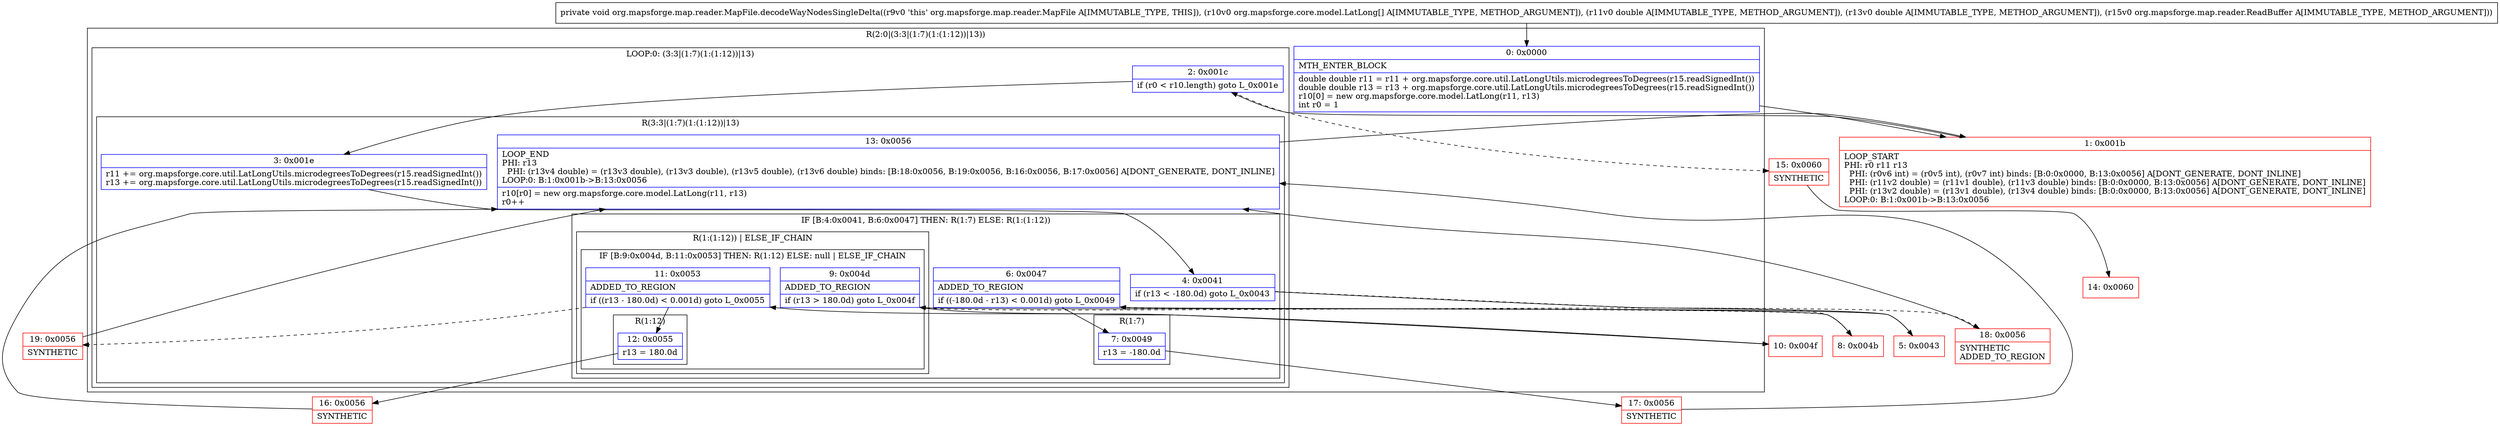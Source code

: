 digraph "CFG fororg.mapsforge.map.reader.MapFile.decodeWayNodesSingleDelta([Lorg\/mapsforge\/core\/model\/LatLong;DDLorg\/mapsforge\/map\/reader\/ReadBuffer;)V" {
subgraph cluster_Region_1053049031 {
label = "R(2:0|(3:3|(1:7)(1:(1:12))|13))";
node [shape=record,color=blue];
Node_0 [shape=record,label="{0\:\ 0x0000|MTH_ENTER_BLOCK\l|double double r11 = r11 + org.mapsforge.core.util.LatLongUtils.microdegreesToDegrees(r15.readSignedInt())\ldouble double r13 = r13 + org.mapsforge.core.util.LatLongUtils.microdegreesToDegrees(r15.readSignedInt())\lr10[0] = new org.mapsforge.core.model.LatLong(r11, r13)\lint r0 = 1\l}"];
subgraph cluster_LoopRegion_553827700 {
label = "LOOP:0: (3:3|(1:7)(1:(1:12))|13)";
node [shape=record,color=blue];
Node_2 [shape=record,label="{2\:\ 0x001c|if (r0 \< r10.length) goto L_0x001e\l}"];
subgraph cluster_Region_1314114330 {
label = "R(3:3|(1:7)(1:(1:12))|13)";
node [shape=record,color=blue];
Node_3 [shape=record,label="{3\:\ 0x001e|r11 += org.mapsforge.core.util.LatLongUtils.microdegreesToDegrees(r15.readSignedInt())\lr13 += org.mapsforge.core.util.LatLongUtils.microdegreesToDegrees(r15.readSignedInt())\l}"];
subgraph cluster_IfRegion_1209443017 {
label = "IF [B:4:0x0041, B:6:0x0047] THEN: R(1:7) ELSE: R(1:(1:12))";
node [shape=record,color=blue];
Node_4 [shape=record,label="{4\:\ 0x0041|if (r13 \< \-180.0d) goto L_0x0043\l}"];
Node_6 [shape=record,label="{6\:\ 0x0047|ADDED_TO_REGION\l|if ((\-180.0d \- r13) \< 0.001d) goto L_0x0049\l}"];
subgraph cluster_Region_1414005503 {
label = "R(1:7)";
node [shape=record,color=blue];
Node_7 [shape=record,label="{7\:\ 0x0049|r13 = \-180.0d\l}"];
}
subgraph cluster_Region_415967147 {
label = "R(1:(1:12)) | ELSE_IF_CHAIN\l";
node [shape=record,color=blue];
subgraph cluster_IfRegion_416136138 {
label = "IF [B:9:0x004d, B:11:0x0053] THEN: R(1:12) ELSE: null | ELSE_IF_CHAIN\l";
node [shape=record,color=blue];
Node_9 [shape=record,label="{9\:\ 0x004d|ADDED_TO_REGION\l|if (r13 \> 180.0d) goto L_0x004f\l}"];
Node_11 [shape=record,label="{11\:\ 0x0053|ADDED_TO_REGION\l|if ((r13 \- 180.0d) \< 0.001d) goto L_0x0055\l}"];
subgraph cluster_Region_1609352004 {
label = "R(1:12)";
node [shape=record,color=blue];
Node_12 [shape=record,label="{12\:\ 0x0055|r13 = 180.0d\l}"];
}
}
}
}
Node_13 [shape=record,label="{13\:\ 0x0056|LOOP_END\lPHI: r13 \l  PHI: (r13v4 double) = (r13v3 double), (r13v3 double), (r13v5 double), (r13v6 double) binds: [B:18:0x0056, B:19:0x0056, B:16:0x0056, B:17:0x0056] A[DONT_GENERATE, DONT_INLINE]\lLOOP:0: B:1:0x001b\-\>B:13:0x0056\l|r10[r0] = new org.mapsforge.core.model.LatLong(r11, r13)\lr0++\l}"];
}
}
}
Node_1 [shape=record,color=red,label="{1\:\ 0x001b|LOOP_START\lPHI: r0 r11 r13 \l  PHI: (r0v6 int) = (r0v5 int), (r0v7 int) binds: [B:0:0x0000, B:13:0x0056] A[DONT_GENERATE, DONT_INLINE]\l  PHI: (r11v2 double) = (r11v1 double), (r11v3 double) binds: [B:0:0x0000, B:13:0x0056] A[DONT_GENERATE, DONT_INLINE]\l  PHI: (r13v2 double) = (r13v1 double), (r13v4 double) binds: [B:0:0x0000, B:13:0x0056] A[DONT_GENERATE, DONT_INLINE]\lLOOP:0: B:1:0x001b\-\>B:13:0x0056\l}"];
Node_5 [shape=record,color=red,label="{5\:\ 0x0043}"];
Node_8 [shape=record,color=red,label="{8\:\ 0x004b}"];
Node_10 [shape=record,color=red,label="{10\:\ 0x004f}"];
Node_14 [shape=record,color=red,label="{14\:\ 0x0060}"];
Node_15 [shape=record,color=red,label="{15\:\ 0x0060|SYNTHETIC\l}"];
Node_16 [shape=record,color=red,label="{16\:\ 0x0056|SYNTHETIC\l}"];
Node_17 [shape=record,color=red,label="{17\:\ 0x0056|SYNTHETIC\l}"];
Node_18 [shape=record,color=red,label="{18\:\ 0x0056|SYNTHETIC\lADDED_TO_REGION\l}"];
Node_19 [shape=record,color=red,label="{19\:\ 0x0056|SYNTHETIC\l}"];
MethodNode[shape=record,label="{private void org.mapsforge.map.reader.MapFile.decodeWayNodesSingleDelta((r9v0 'this' org.mapsforge.map.reader.MapFile A[IMMUTABLE_TYPE, THIS]), (r10v0 org.mapsforge.core.model.LatLong[] A[IMMUTABLE_TYPE, METHOD_ARGUMENT]), (r11v0 double A[IMMUTABLE_TYPE, METHOD_ARGUMENT]), (r13v0 double A[IMMUTABLE_TYPE, METHOD_ARGUMENT]), (r15v0 org.mapsforge.map.reader.ReadBuffer A[IMMUTABLE_TYPE, METHOD_ARGUMENT])) }"];
MethodNode -> Node_0;
Node_0 -> Node_1;
Node_2 -> Node_3;
Node_2 -> Node_15[style=dashed];
Node_3 -> Node_4;
Node_4 -> Node_5;
Node_4 -> Node_8[style=dashed];
Node_6 -> Node_7;
Node_6 -> Node_8[style=dashed];
Node_7 -> Node_17;
Node_9 -> Node_10;
Node_9 -> Node_18[style=dashed];
Node_11 -> Node_12;
Node_11 -> Node_19[style=dashed];
Node_12 -> Node_16;
Node_13 -> Node_1;
Node_1 -> Node_2;
Node_5 -> Node_6;
Node_8 -> Node_9;
Node_10 -> Node_11;
Node_15 -> Node_14;
Node_16 -> Node_13;
Node_17 -> Node_13;
Node_18 -> Node_13;
Node_19 -> Node_13;
}

